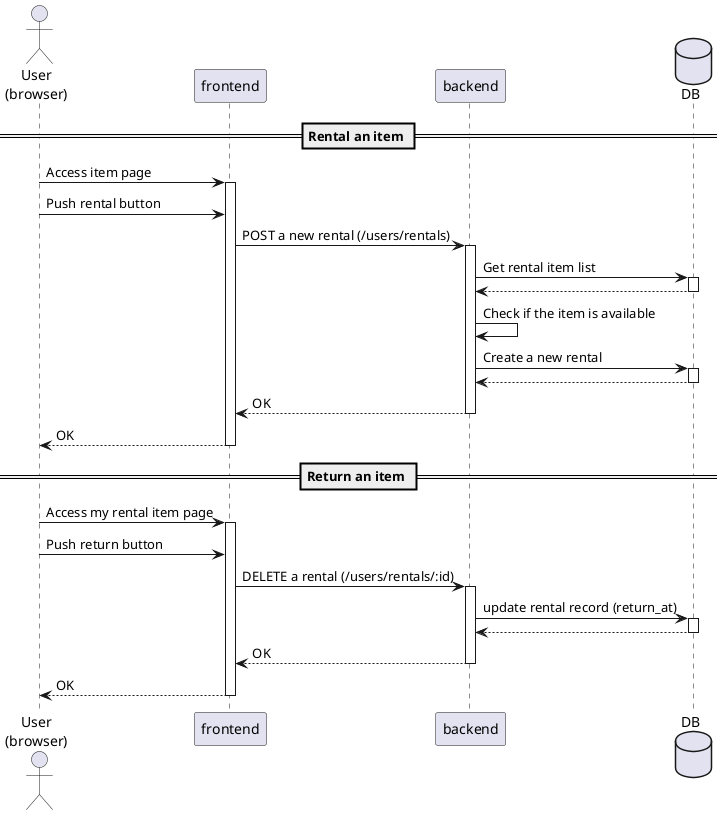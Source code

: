 @startuml rental_process

Actor "User\n(browser)" as user
participant "frontend" as fe
participant "backend" as be
database "DB" as db

== Rental an item ==

user -> fe: Access item page
activate fe
    user -> fe: Push rental button
    fe -> be: POST a new rental (/users/rentals)
    activate be
        be -> db: Get rental item list
        activate db
            db --> be:
        deactivate
        be -> be: Check if the item is available
        be -> db: Create a new rental 
        activate db
            db --> be:
        deactivate
        be --> fe: OK
    deactivate
    fe --> user: OK
deactivate

== Return an item ==

user -> fe: Access my rental item page
activate fe
    user -> fe: Push return button
    fe -> be: DELETE a rental (/users/rentals/:id)
    activate be
        be -> db: update rental record (return_at)
        activate db
            db --> be:
        deactivate
        be --> fe: OK
    deactivate
    fe --> user: OK
deactivate

@enduml